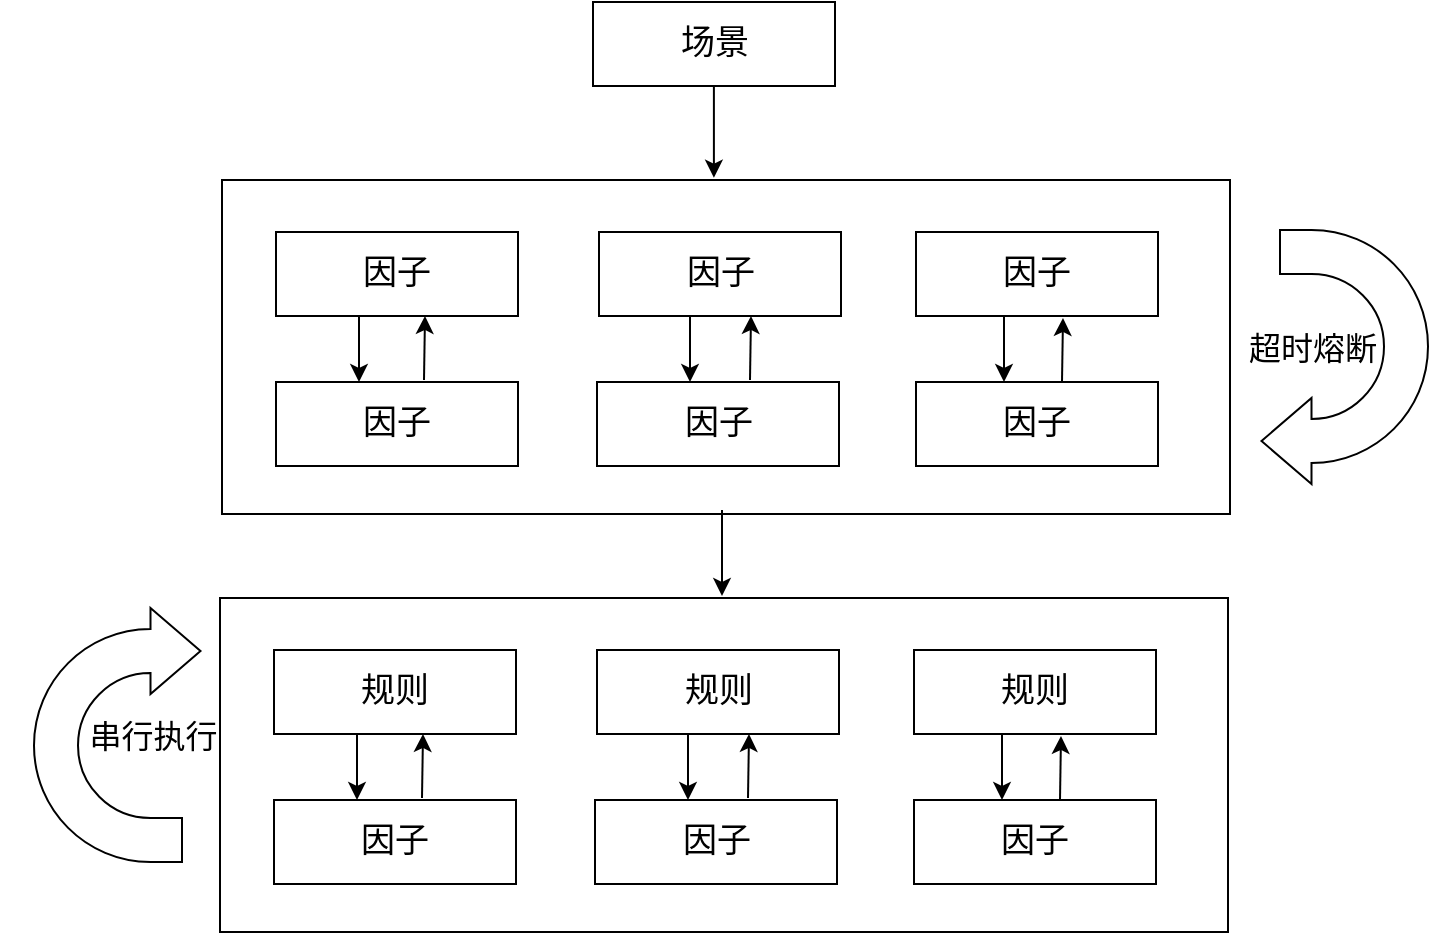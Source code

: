 <mxfile version="21.6.8" type="github">
  <diagram name="第 1 页" id="hHg-nTNARlZoBrUzskbt">
    <mxGraphModel dx="1251" dy="825" grid="0" gridSize="10" guides="1" tooltips="1" connect="1" arrows="1" fold="1" page="0" pageScale="1" pageWidth="1169" pageHeight="827" math="0" shadow="0">
      <root>
        <mxCell id="0" />
        <mxCell id="1" parent="0" />
        <mxCell id="m-1ki_FiEctxStzq9Qwo-46" style="edgeStyle=orthogonalEdgeStyle;rounded=0;orthogonalLoop=1;jettySize=auto;html=1;entryX=0.488;entryY=-0.007;entryDx=0;entryDy=0;entryPerimeter=0;" edge="1" parent="1" source="m-1ki_FiEctxStzq9Qwo-1" target="m-1ki_FiEctxStzq9Qwo-18">
          <mxGeometry relative="1" as="geometry" />
        </mxCell>
        <mxCell id="m-1ki_FiEctxStzq9Qwo-1" value="&lt;font style=&quot;font-size: 17px;&quot;&gt;场景&lt;/font&gt;" style="rounded=0;whiteSpace=wrap;html=1;" vertex="1" parent="1">
          <mxGeometry x="454.5" y="120" width="121" height="42" as="geometry" />
        </mxCell>
        <mxCell id="m-1ki_FiEctxStzq9Qwo-27" value="" style="group" vertex="1" connectable="0" parent="1">
          <mxGeometry x="269" y="209" width="504" height="167" as="geometry" />
        </mxCell>
        <mxCell id="m-1ki_FiEctxStzq9Qwo-18" value="" style="rounded=0;whiteSpace=wrap;html=1;" vertex="1" parent="m-1ki_FiEctxStzq9Qwo-27">
          <mxGeometry width="504" height="167" as="geometry" />
        </mxCell>
        <mxCell id="m-1ki_FiEctxStzq9Qwo-21" style="edgeStyle=orthogonalEdgeStyle;rounded=0;orthogonalLoop=1;jettySize=auto;html=1;entryX=0.5;entryY=0;entryDx=0;entryDy=0;" edge="1" parent="m-1ki_FiEctxStzq9Qwo-27">
          <mxGeometry relative="1" as="geometry">
            <mxPoint x="68.511" y="68" as="sourcePoint" />
            <mxPoint x="68.5" y="101" as="targetPoint" />
          </mxGeometry>
        </mxCell>
        <mxCell id="m-1ki_FiEctxStzq9Qwo-12" value="&lt;font style=&quot;font-size: 17px;&quot;&gt;因子&lt;/font&gt;" style="rounded=0;whiteSpace=wrap;html=1;" vertex="1" parent="m-1ki_FiEctxStzq9Qwo-27">
          <mxGeometry x="27" y="26" width="121" height="42" as="geometry" />
        </mxCell>
        <mxCell id="m-1ki_FiEctxStzq9Qwo-13" value="&lt;font style=&quot;font-size: 17px;&quot;&gt;因子&lt;/font&gt;" style="rounded=0;whiteSpace=wrap;html=1;" vertex="1" parent="m-1ki_FiEctxStzq9Qwo-27">
          <mxGeometry x="347" y="26" width="121" height="42" as="geometry" />
        </mxCell>
        <mxCell id="m-1ki_FiEctxStzq9Qwo-14" value="&lt;font style=&quot;font-size: 17px;&quot;&gt;因子&lt;/font&gt;" style="rounded=0;whiteSpace=wrap;html=1;" vertex="1" parent="m-1ki_FiEctxStzq9Qwo-27">
          <mxGeometry x="188.5" y="26" width="121" height="42" as="geometry" />
        </mxCell>
        <mxCell id="m-1ki_FiEctxStzq9Qwo-19" style="edgeStyle=orthogonalEdgeStyle;rounded=0;orthogonalLoop=1;jettySize=auto;html=1;" edge="1" parent="m-1ki_FiEctxStzq9Qwo-27">
          <mxGeometry relative="1" as="geometry">
            <mxPoint x="101.001" y="100" as="sourcePoint" />
            <mxPoint x="101.49" y="68" as="targetPoint" />
          </mxGeometry>
        </mxCell>
        <mxCell id="m-1ki_FiEctxStzq9Qwo-15" value="&lt;font style=&quot;font-size: 17px;&quot;&gt;因子&lt;/font&gt;" style="rounded=0;whiteSpace=wrap;html=1;" vertex="1" parent="m-1ki_FiEctxStzq9Qwo-27">
          <mxGeometry x="27" y="101" width="121" height="42" as="geometry" />
        </mxCell>
        <mxCell id="m-1ki_FiEctxStzq9Qwo-16" value="&lt;font style=&quot;font-size: 17px;&quot;&gt;因子&lt;/font&gt;" style="rounded=0;whiteSpace=wrap;html=1;" vertex="1" parent="m-1ki_FiEctxStzq9Qwo-27">
          <mxGeometry x="187.5" y="101" width="121" height="42" as="geometry" />
        </mxCell>
        <mxCell id="m-1ki_FiEctxStzq9Qwo-17" value="&lt;font style=&quot;font-size: 17px;&quot;&gt;因子&lt;/font&gt;" style="rounded=0;whiteSpace=wrap;html=1;" vertex="1" parent="m-1ki_FiEctxStzq9Qwo-27">
          <mxGeometry x="347" y="101" width="121" height="42" as="geometry" />
        </mxCell>
        <mxCell id="m-1ki_FiEctxStzq9Qwo-22" style="edgeStyle=orthogonalEdgeStyle;rounded=0;orthogonalLoop=1;jettySize=auto;html=1;entryX=0.5;entryY=0;entryDx=0;entryDy=0;" edge="1" parent="m-1ki_FiEctxStzq9Qwo-27">
          <mxGeometry relative="1" as="geometry">
            <mxPoint x="234.011" y="68" as="sourcePoint" />
            <mxPoint x="234" y="101" as="targetPoint" />
          </mxGeometry>
        </mxCell>
        <mxCell id="m-1ki_FiEctxStzq9Qwo-24" style="edgeStyle=orthogonalEdgeStyle;rounded=0;orthogonalLoop=1;jettySize=auto;html=1;" edge="1" parent="m-1ki_FiEctxStzq9Qwo-27">
          <mxGeometry relative="1" as="geometry">
            <mxPoint x="264.001" y="100" as="sourcePoint" />
            <mxPoint x="264.49" y="68" as="targetPoint" />
          </mxGeometry>
        </mxCell>
        <mxCell id="m-1ki_FiEctxStzq9Qwo-25" style="edgeStyle=orthogonalEdgeStyle;rounded=0;orthogonalLoop=1;jettySize=auto;html=1;" edge="1" parent="m-1ki_FiEctxStzq9Qwo-27">
          <mxGeometry relative="1" as="geometry">
            <mxPoint x="420.001" y="101" as="sourcePoint" />
            <mxPoint x="420.49" y="69" as="targetPoint" />
          </mxGeometry>
        </mxCell>
        <mxCell id="m-1ki_FiEctxStzq9Qwo-26" style="edgeStyle=orthogonalEdgeStyle;rounded=0;orthogonalLoop=1;jettySize=auto;html=1;entryX=0.5;entryY=0;entryDx=0;entryDy=0;" edge="1" parent="m-1ki_FiEctxStzq9Qwo-27">
          <mxGeometry relative="1" as="geometry">
            <mxPoint x="391.011" y="68" as="sourcePoint" />
            <mxPoint x="391" y="101" as="targetPoint" />
          </mxGeometry>
        </mxCell>
        <mxCell id="m-1ki_FiEctxStzq9Qwo-28" value="" style="group" vertex="1" connectable="0" parent="1">
          <mxGeometry x="268" y="418" width="504" height="167" as="geometry" />
        </mxCell>
        <mxCell id="m-1ki_FiEctxStzq9Qwo-29" value="" style="rounded=0;whiteSpace=wrap;html=1;" vertex="1" parent="m-1ki_FiEctxStzq9Qwo-28">
          <mxGeometry width="504" height="167" as="geometry" />
        </mxCell>
        <mxCell id="m-1ki_FiEctxStzq9Qwo-30" style="edgeStyle=orthogonalEdgeStyle;rounded=0;orthogonalLoop=1;jettySize=auto;html=1;entryX=0.5;entryY=0;entryDx=0;entryDy=0;" edge="1" parent="m-1ki_FiEctxStzq9Qwo-28">
          <mxGeometry relative="1" as="geometry">
            <mxPoint x="68.511" y="68" as="sourcePoint" />
            <mxPoint x="68.5" y="101" as="targetPoint" />
          </mxGeometry>
        </mxCell>
        <mxCell id="m-1ki_FiEctxStzq9Qwo-31" value="&lt;font style=&quot;font-size: 17px;&quot;&gt;规则&lt;/font&gt;" style="rounded=0;whiteSpace=wrap;html=1;" vertex="1" parent="m-1ki_FiEctxStzq9Qwo-28">
          <mxGeometry x="27" y="26" width="121" height="42" as="geometry" />
        </mxCell>
        <mxCell id="m-1ki_FiEctxStzq9Qwo-32" value="&lt;font style=&quot;font-size: 17px;&quot;&gt;规则&lt;/font&gt;" style="rounded=0;whiteSpace=wrap;html=1;" vertex="1" parent="m-1ki_FiEctxStzq9Qwo-28">
          <mxGeometry x="347" y="26" width="121" height="42" as="geometry" />
        </mxCell>
        <mxCell id="m-1ki_FiEctxStzq9Qwo-33" value="&lt;font style=&quot;font-size: 17px;&quot;&gt;规则&lt;/font&gt;" style="rounded=0;whiteSpace=wrap;html=1;" vertex="1" parent="m-1ki_FiEctxStzq9Qwo-28">
          <mxGeometry x="188.5" y="26" width="121" height="42" as="geometry" />
        </mxCell>
        <mxCell id="m-1ki_FiEctxStzq9Qwo-34" style="edgeStyle=orthogonalEdgeStyle;rounded=0;orthogonalLoop=1;jettySize=auto;html=1;" edge="1" parent="m-1ki_FiEctxStzq9Qwo-28">
          <mxGeometry relative="1" as="geometry">
            <mxPoint x="101.001" y="100" as="sourcePoint" />
            <mxPoint x="101.49" y="68" as="targetPoint" />
          </mxGeometry>
        </mxCell>
        <mxCell id="m-1ki_FiEctxStzq9Qwo-35" value="&lt;font style=&quot;font-size: 17px;&quot;&gt;因子&lt;/font&gt;" style="rounded=0;whiteSpace=wrap;html=1;" vertex="1" parent="m-1ki_FiEctxStzq9Qwo-28">
          <mxGeometry x="27" y="101" width="121" height="42" as="geometry" />
        </mxCell>
        <mxCell id="m-1ki_FiEctxStzq9Qwo-36" value="&lt;font style=&quot;font-size: 17px;&quot;&gt;因子&lt;/font&gt;" style="rounded=0;whiteSpace=wrap;html=1;" vertex="1" parent="m-1ki_FiEctxStzq9Qwo-28">
          <mxGeometry x="187.5" y="101" width="121" height="42" as="geometry" />
        </mxCell>
        <mxCell id="m-1ki_FiEctxStzq9Qwo-37" value="&lt;font style=&quot;font-size: 17px;&quot;&gt;因子&lt;/font&gt;" style="rounded=0;whiteSpace=wrap;html=1;" vertex="1" parent="m-1ki_FiEctxStzq9Qwo-28">
          <mxGeometry x="347" y="101" width="121" height="42" as="geometry" />
        </mxCell>
        <mxCell id="m-1ki_FiEctxStzq9Qwo-38" style="edgeStyle=orthogonalEdgeStyle;rounded=0;orthogonalLoop=1;jettySize=auto;html=1;entryX=0.5;entryY=0;entryDx=0;entryDy=0;" edge="1" parent="m-1ki_FiEctxStzq9Qwo-28">
          <mxGeometry relative="1" as="geometry">
            <mxPoint x="234.011" y="68" as="sourcePoint" />
            <mxPoint x="234" y="101" as="targetPoint" />
          </mxGeometry>
        </mxCell>
        <mxCell id="m-1ki_FiEctxStzq9Qwo-39" style="edgeStyle=orthogonalEdgeStyle;rounded=0;orthogonalLoop=1;jettySize=auto;html=1;" edge="1" parent="m-1ki_FiEctxStzq9Qwo-28">
          <mxGeometry relative="1" as="geometry">
            <mxPoint x="264.001" y="100" as="sourcePoint" />
            <mxPoint x="264.49" y="68" as="targetPoint" />
          </mxGeometry>
        </mxCell>
        <mxCell id="m-1ki_FiEctxStzq9Qwo-40" style="edgeStyle=orthogonalEdgeStyle;rounded=0;orthogonalLoop=1;jettySize=auto;html=1;" edge="1" parent="m-1ki_FiEctxStzq9Qwo-28">
          <mxGeometry relative="1" as="geometry">
            <mxPoint x="420.001" y="101" as="sourcePoint" />
            <mxPoint x="420.49" y="69" as="targetPoint" />
          </mxGeometry>
        </mxCell>
        <mxCell id="m-1ki_FiEctxStzq9Qwo-41" style="edgeStyle=orthogonalEdgeStyle;rounded=0;orthogonalLoop=1;jettySize=auto;html=1;entryX=0.5;entryY=0;entryDx=0;entryDy=0;" edge="1" parent="m-1ki_FiEctxStzq9Qwo-28">
          <mxGeometry relative="1" as="geometry">
            <mxPoint x="391.011" y="68" as="sourcePoint" />
            <mxPoint x="391" y="101" as="targetPoint" />
          </mxGeometry>
        </mxCell>
        <mxCell id="m-1ki_FiEctxStzq9Qwo-44" style="edgeStyle=orthogonalEdgeStyle;rounded=0;orthogonalLoop=1;jettySize=auto;html=1;" edge="1" parent="1">
          <mxGeometry relative="1" as="geometry">
            <mxPoint x="519.001" y="374" as="sourcePoint" />
            <mxPoint x="519" y="417" as="targetPoint" />
          </mxGeometry>
        </mxCell>
        <mxCell id="m-1ki_FiEctxStzq9Qwo-48" value="" style="html=1;shadow=0;dashed=0;align=center;verticalAlign=middle;shape=mxgraph.arrows2.uTurnArrow;dy=11;arrowHead=43;dx2=25;rotation=-180;" vertex="1" parent="1">
          <mxGeometry x="798" y="234" width="74" height="127" as="geometry" />
        </mxCell>
        <mxCell id="m-1ki_FiEctxStzq9Qwo-49" value="&lt;font style=&quot;font-size: 16px;&quot;&gt;超时熔断&lt;/font&gt;" style="text;html=1;align=center;verticalAlign=middle;resizable=0;points=[];autosize=1;strokeColor=none;fillColor=none;" vertex="1" parent="1">
          <mxGeometry x="773" y="277" width="82" height="31" as="geometry" />
        </mxCell>
        <mxCell id="m-1ki_FiEctxStzq9Qwo-50" value="&lt;font style=&quot;font-size: 16px;&quot;&gt;&amp;nbsp; &amp;nbsp; &amp;nbsp; &amp;nbsp; &amp;nbsp; 串行执行&lt;/font&gt;" style="html=1;shadow=0;dashed=0;align=center;verticalAlign=middle;shape=mxgraph.arrows2.uTurnArrow;dy=11;arrowHead=43;dx2=25;rotation=0;" vertex="1" parent="1">
          <mxGeometry x="175" y="423" width="74" height="127" as="geometry" />
        </mxCell>
      </root>
    </mxGraphModel>
  </diagram>
</mxfile>
